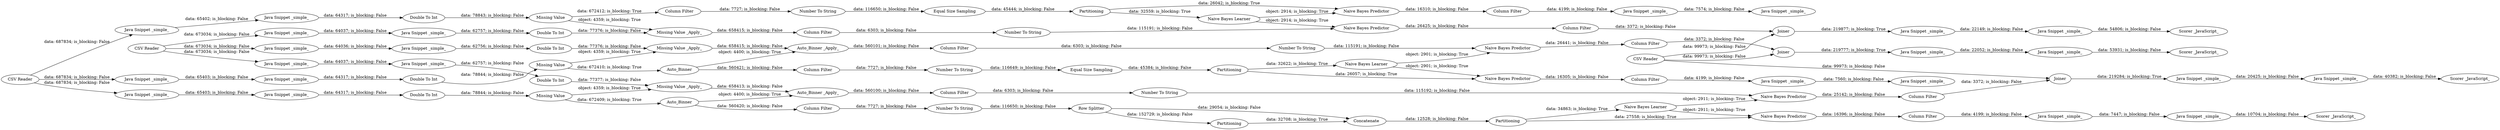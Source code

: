 digraph {
	"71291106000663963_111" [label="Column Filter"]
	"71291106000663963_153" [label="Missing Value _Apply_"]
	"71291106000663963_131" [label="Java Snippet _simple_"]
	"71291106000663963_152" [label="Naive Bayes Predictor"]
	"71291106000663963_147" [label=Concatenate]
	"71291106000663963_37" [label="Java Snippet _simple_"]
	"71291106000663963_118" [label="Java Snippet _simple_"]
	"71291106000663963_105" [label="Naive Bayes Predictor"]
	"71291106000663963_101" [label="Scorer _JavaScript_"]
	"71291106000663963_157" [label="Java Snippet _simple_"]
	"71291106000663963_173" [label=Auto_Binner]
	"71291106000663963_124" [label="Column Filter"]
	"71291106000663963_29" [label="Column Filter"]
	"71291106000663963_41" [label="Java Snippet _simple_"]
	"71291106000663963_108" [label="Naive Bayes Predictor"]
	"71291106000663963_93" [label="Java Snippet _simple_"]
	"71291106000663963_30" [label="Java Snippet _simple_"]
	"71291106000663963_159" [label="Column Filter"]
	"71291106000663963_144" [label="Number To String"]
	"71291106000663963_104" [label="Naive Bayes Learner"]
	"71291106000663963_20" [label="CSV Reader"]
	"71291106000663963_21" [label="CSV Reader"]
	"71291106000663963_142" [label="Java Snippet _simple_"]
	"71291106000663963_102" [label="Number To String"]
	"71291106000663963_126" [label="Java Snippet _simple_"]
	"71291106000663963_155" [label="Number To String"]
	"71291106000663963_133" [label="Missing Value"]
	"71291106000663963_168" [label="Column Filter"]
	"71291106000663963_115" [label="Double To Int"]
	"71291106000663963_170" [label="Column Filter"]
	"71291106000663963_132" [label="Missing Value _Apply_"]
	"71291106000663963_174" [label="Auto_Binner _Apply_"]
	"71291106000663963_134" [label="Number To String"]
	"71291106000663963_121" [label="Double To Int"]
	"71291106000663963_140" [label="Java Snippet _simple_"]
	"71291106000663963_143" [label="Scorer _JavaScript_"]
	"71291106000663963_42" [label="Java Snippet _simple_"]
	"71291106000663963_161" [label=Joiner]
	"71291106000663963_23" [label="Missing Value _Apply_"]
	"71291106000663963_129" [label="Column Filter"]
	"71291106000663963_112" [label="Column Filter"]
	"71291106000663963_148" [label="Java Snippet _simple_"]
	"71291106000663963_154" [label="Missing Value"]
	"71291106000663963_158" [label="Java Snippet _simple_"]
	"71291106000663963_146" [label="Row Splitter"]
	"71291106000663963_109" [label=Auto_Binner]
	"71291106000663963_175" [label="Scorer _JavaScript_"]
	"71291106000663963_122" [label="Equal Size Sampling"]
	"71291106000663963_119" [label="Java Snippet _simple_"]
	"71291106000663963_92" [label="Java Snippet _simple_"]
	"71291106000663963_169" [label="Java Snippet _simple_"]
	"71291106000663963_164" [label="Scorer _JavaScript_"]
	"71291106000663963_138" [label="Naive Bayes Learner"]
	"71291106000663963_172" [label="Double To Int"]
	"71291106000663963_120" [label="Double To Int"]
	"71291106000663963_110" [label="Auto_Binner _Apply_"]
	"71291106000663963_151" [label="Naive Bayes Learner"]
	"71291106000663963_116" [label="Double To Int"]
	"71291106000663963_39" [label="Column Filter"]
	"71291106000663963_103" [label=Partitioning]
	"71291106000663963_139" [label="Naive Bayes Predictor"]
	"71291106000663963_123" [label="Java Snippet _simple_"]
	"71291106000663963_165" [label="Number To String"]
	"71291106000663963_128" [label="Column Filter"]
	"71291106000663963_117" [label="Equal Size Sampling"]
	"71291106000663963_113" [label="Java Snippet _simple_"]
	"71291106000663963_130" [label="Java Snippet _simple_"]
	"71291106000663963_160" [label="Java Snippet _simple_"]
	"71291106000663963_114" [label="Java Snippet _simple_"]
	"71291106000663963_149" [label="Java Snippet _simple_"]
	"71291106000663963_167" [label="Java Snippet _simple_"]
	"71291106000663963_38" [label="CSV Reader"]
	"71291106000663963_107" [label="Number To String"]
	"71291106000663963_22" [label="Missing Value"]
	"71291106000663963_150" [label=Partitioning]
	"71291106000663963_145" [label=Partitioning]
	"71291106000663963_40" [label=Joiner]
	"71291106000663963_127" [label=Joiner]
	"71291106000663963_137" [label=Partitioning]
	"71291106000663963_135" [label="Naive Bayes Predictor"]
	"71291106000663963_163" [label="Double To Int"]
	"71291106000663963_156" [label="Naive Bayes Predictor"]
	"71291106000663963_141" [label="Column Filter"]
	"71291106000663963_162" [label="Column Filter"]
	"71291106000663963_171" [label="Java Snippet _simple_"]
	"71291106000663963_173" -> "71291106000663963_174" [label="object: 4400; is_blocking: True"]
	"71291106000663963_20" -> "71291106000663963_92" [label="data: 687834; is_blocking: False"]
	"71291106000663963_147" -> "71291106000663963_150" [label="data: 12528; is_blocking: False"]
	"71291106000663963_39" -> "71291106000663963_40" [label="data: 3372; is_blocking: False"]
	"71291106000663963_134" -> "71291106000663963_135" [label="data: 115191; is_blocking: False"]
	"71291106000663963_174" -> "71291106000663963_159" [label="data: 560100; is_blocking: False"]
	"71291106000663963_138" -> "71291106000663963_139" [label="object: 2914; is_blocking: True"]
	"71291106000663963_129" -> "71291106000663963_134" [label="data: 6303; is_blocking: False"]
	"71291106000663963_153" -> "71291106000663963_174" [label="data: 658413; is_blocking: False"]
	"71291106000663963_104" -> "71291106000663963_108" [label="object: 2901; is_blocking: True"]
	"71291106000663963_127" -> "71291106000663963_131" [label="data: 219877; is_blocking: True"]
	"71291106000663963_142" -> "71291106000663963_140" [label="data: 7574; is_blocking: False"]
	"71291106000663963_132" -> "71291106000663963_129" [label="data: 658415; is_blocking: False"]
	"71291106000663963_162" -> "71291106000663963_165" [label="data: 7727; is_blocking: False"]
	"71291106000663963_158" -> "71291106000663963_160" [label="data: 20425; is_blocking: False"]
	"71291106000663963_133" -> "71291106000663963_128" [label="data: 672412; is_blocking: True"]
	"71291106000663963_118" -> "71291106000663963_121" [label="data: 62757; is_blocking: False"]
	"71291106000663963_146" -> "71291106000663963_145" [label="data: 152729; is_blocking: False"]
	"71291106000663963_38" -> "71291106000663963_161" [label="data: 99973; is_blocking: False"]
	"71291106000663963_41" -> "71291106000663963_101" [label="data: 53931; is_blocking: False"]
	"71291106000663963_105" -> "71291106000663963_29" [label="data: 16305; is_blocking: False"]
	"71291106000663963_135" -> "71291106000663963_141" [label="data: 26425; is_blocking: False"]
	"71291106000663963_156" -> "71291106000663963_170" [label="data: 25142; is_blocking: False"]
	"71291106000663963_23" -> "71291106000663963_110" [label="data: 658415; is_blocking: False"]
	"71291106000663963_40" -> "71291106000663963_42" [label="data: 219777; is_blocking: True"]
	"71291106000663963_107" -> "71291106000663963_108" [label="data: 115191; is_blocking: False"]
	"71291106000663963_154" -> "71291106000663963_173" [label="data: 672409; is_blocking: True"]
	"71291106000663963_30" -> "71291106000663963_37" [label="data: 7560; is_blocking: False"]
	"71291106000663963_38" -> "71291106000663963_40" [label="data: 99973; is_blocking: False"]
	"71291106000663963_119" -> "71291106000663963_123" [label="data: 65402; is_blocking: False"]
	"71291106000663963_38" -> "71291106000663963_127" [label="data: 99973; is_blocking: False"]
	"71291106000663963_115" -> "71291106000663963_22" [label="data: 78844; is_blocking: False"]
	"71291106000663963_20" -> "71291106000663963_149" [label="data: 687834; is_blocking: False"]
	"71291106000663963_120" -> "71291106000663963_133" [label="data: 78843; is_blocking: False"]
	"71291106000663963_168" -> "71291106000663963_171" [label="data: 4199; is_blocking: False"]
	"71291106000663963_93" -> "71291106000663963_115" [label="data: 64317; is_blocking: False"]
	"71291106000663963_104" -> "71291106000663963_105" [label="object: 2901; is_blocking: True"]
	"71291106000663963_150" -> "71291106000663963_152" [label="data: 27558; is_blocking: True"]
	"71291106000663963_122" -> "71291106000663963_137" [label="data: 45444; is_blocking: False"]
	"71291106000663963_113" -> "71291106000663963_114" [label="data: 64036; is_blocking: False"]
	"71291106000663963_102" -> "71291106000663963_117" [label="data: 116649; is_blocking: False"]
	"71291106000663963_137" -> "71291106000663963_138" [label="data: 32559; is_blocking: True"]
	"71291106000663963_21" -> "71291106000663963_130" [label="data: 673034; is_blocking: False"]
	"71291106000663963_121" -> "71291106000663963_132" [label="data: 77376; is_blocking: False"]
	"71291106000663963_21" -> "71291106000663963_157" [label="data: 673034; is_blocking: False"]
	"71291106000663963_130" -> "71291106000663963_118" [label="data: 64037; is_blocking: False"]
	"71291106000663963_144" -> "71291106000663963_122" [label="data: 116650; is_blocking: False"]
	"71291106000663963_123" -> "71291106000663963_120" [label="data: 64317; is_blocking: False"]
	"71291106000663963_139" -> "71291106000663963_124" [label="data: 16310; is_blocking: False"]
	"71291106000663963_22" -> "71291106000663963_109" [label="data: 672410; is_blocking: True"]
	"71291106000663963_109" -> "71291106000663963_110" [label="object: 4400; is_blocking: True"]
	"71291106000663963_159" -> "71291106000663963_155" [label="data: 6303; is_blocking: False"]
	"71291106000663963_157" -> "71291106000663963_148" [label="data: 64037; is_blocking: False"]
	"71291106000663963_161" -> "71291106000663963_158" [label="data: 219284; is_blocking: True"]
	"71291106000663963_29" -> "71291106000663963_30" [label="data: 4199; is_blocking: False"]
	"71291106000663963_133" -> "71291106000663963_132" [label="object: 4359; is_blocking: True"]
	"71291106000663963_108" -> "71291106000663963_39" [label="data: 26441; is_blocking: False"]
	"71291106000663963_109" -> "71291106000663963_111" [label="data: 560421; is_blocking: False"]
	"71291106000663963_128" -> "71291106000663963_144" [label="data: 7727; is_blocking: False"]
	"71291106000663963_146" -> "71291106000663963_147" [label="data: 29054; is_blocking: False"]
	"71291106000663963_112" -> "71291106000663963_107" [label="data: 6303; is_blocking: False"]
	"71291106000663963_171" -> "71291106000663963_169" [label="data: 7447; is_blocking: False"]
	"71291106000663963_111" -> "71291106000663963_102" [label="data: 7727; is_blocking: False"]
	"71291106000663963_137" -> "71291106000663963_139" [label="data: 26042; is_blocking: True"]
	"71291106000663963_172" -> "71291106000663963_154" [label="data: 78844; is_blocking: False"]
	"71291106000663963_155" -> "71291106000663963_156" [label="data: 115192; is_blocking: False"]
	"71291106000663963_170" -> "71291106000663963_161" [label="data: 3372; is_blocking: False"]
	"71291106000663963_160" -> "71291106000663963_164" [label="data: 40382; is_blocking: False"]
	"71291106000663963_22" -> "71291106000663963_23" [label="object: 4359; is_blocking: True"]
	"71291106000663963_145" -> "71291106000663963_147" [label="data: 32708; is_blocking: True"]
	"71291106000663963_103" -> "71291106000663963_104" [label="data: 32622; is_blocking: True"]
	"71291106000663963_141" -> "71291106000663963_127" [label="data: 3372; is_blocking: False"]
	"71291106000663963_124" -> "71291106000663963_142" [label="data: 4199; is_blocking: False"]
	"71291106000663963_103" -> "71291106000663963_105" [label="data: 26057; is_blocking: True"]
	"71291106000663963_20" -> "71291106000663963_119" [label="data: 687834; is_blocking: False"]
	"71291106000663963_92" -> "71291106000663963_93" [label="data: 65403; is_blocking: False"]
	"71291106000663963_152" -> "71291106000663963_168" [label="data: 16396; is_blocking: False"]
	"71291106000663963_163" -> "71291106000663963_153" [label="data: 77377; is_blocking: False"]
	"71291106000663963_149" -> "71291106000663963_167" [label="data: 65403; is_blocking: False"]
	"71291106000663963_151" -> "71291106000663963_152" [label="object: 2911; is_blocking: True"]
	"71291106000663963_167" -> "71291106000663963_172" [label="data: 64317; is_blocking: False"]
	"71291106000663963_131" -> "71291106000663963_126" [label="data: 22149; is_blocking: False"]
	"71291106000663963_117" -> "71291106000663963_103" [label="data: 45384; is_blocking: False"]
	"71291106000663963_126" -> "71291106000663963_143" [label="data: 54806; is_blocking: False"]
	"71291106000663963_154" -> "71291106000663963_153" [label="object: 4359; is_blocking: True"]
	"71291106000663963_150" -> "71291106000663963_151" [label="data: 34863; is_blocking: True"]
	"71291106000663963_151" -> "71291106000663963_156" [label="object: 2911; is_blocking: True"]
	"71291106000663963_138" -> "71291106000663963_135" [label="object: 2914; is_blocking: True"]
	"71291106000663963_148" -> "71291106000663963_163" [label="data: 62757; is_blocking: False"]
	"71291106000663963_114" -> "71291106000663963_116" [label="data: 62756; is_blocking: False"]
	"71291106000663963_165" -> "71291106000663963_146" [label="data: 116650; is_blocking: False"]
	"71291106000663963_21" -> "71291106000663963_113" [label="data: 673034; is_blocking: False"]
	"71291106000663963_116" -> "71291106000663963_23" [label="data: 77376; is_blocking: False"]
	"71291106000663963_42" -> "71291106000663963_41" [label="data: 22052; is_blocking: False"]
	"71291106000663963_173" -> "71291106000663963_162" [label="data: 560420; is_blocking: False"]
	"71291106000663963_169" -> "71291106000663963_175" [label="data: 10704; is_blocking: False"]
	"71291106000663963_110" -> "71291106000663963_112" [label="data: 560101; is_blocking: False"]
	rankdir=LR
}
